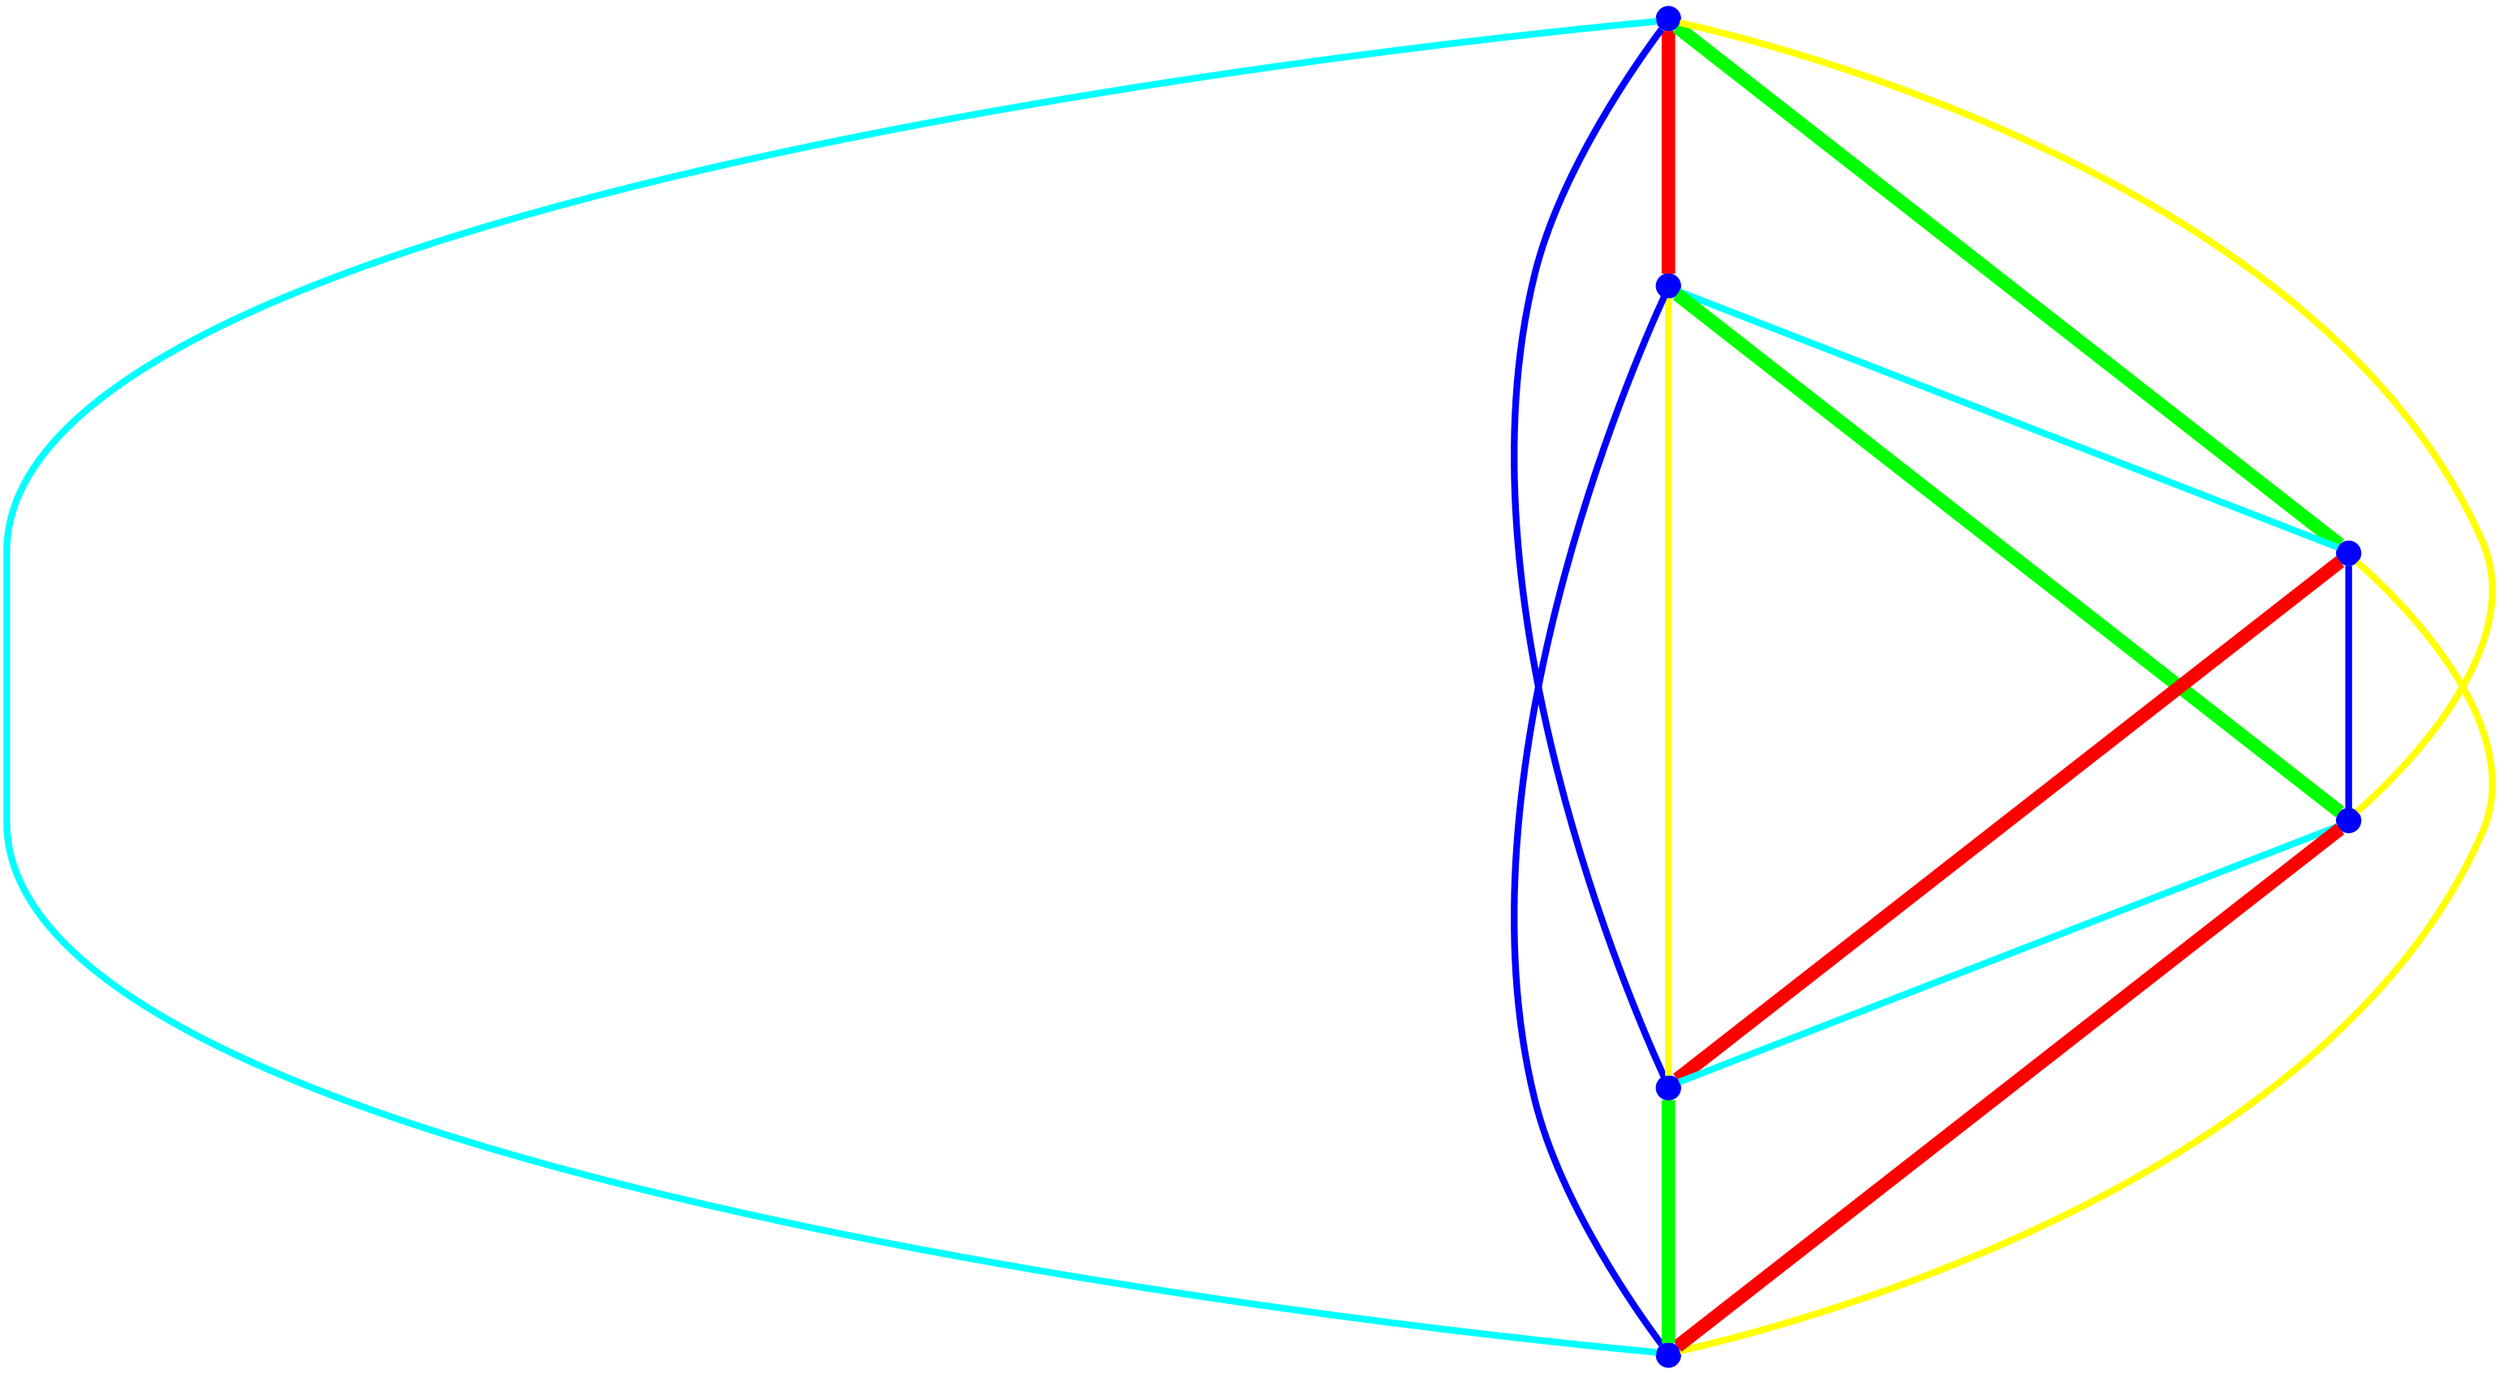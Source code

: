 graph {
ranksep=2
nodesep=2
node [label="" shape=circle style=filled fixedsize=true color=blue fillcolor=blue width=0.2];
"1" -- "2" [style="solid",penwidth="8",color="red"];
"1" -- "3" [style="solid",penwidth="8",color="green"];
"1" -- "4" [style="solid",penwidth="4",color="yellow"];
"1" -- "5" [style="solid",penwidth="4",color="blue"];
"1" -- "6" [style="solid",penwidth="4",color="cyan"];
"2" -- "3" [style="solid",penwidth="4",color="cyan"];
"2" -- "4" [style="solid",penwidth="8",color="green"];
"2" -- "5" [style="solid",penwidth="4",color="yellow"];
"2" -- "6" [style="solid",penwidth="4",color="blue"];
"3" -- "4" [style="solid",penwidth="4",color="blue"];
"3" -- "5" [style="solid",penwidth="8",color="red"];
"3" -- "6" [style="solid",penwidth="4",color="yellow"];
"4" -- "5" [style="solid",penwidth="4",color="cyan"];
"4" -- "6" [style="solid",penwidth="8",color="red"];
"5" -- "6" [style="solid",penwidth="8",color="green"];
}
